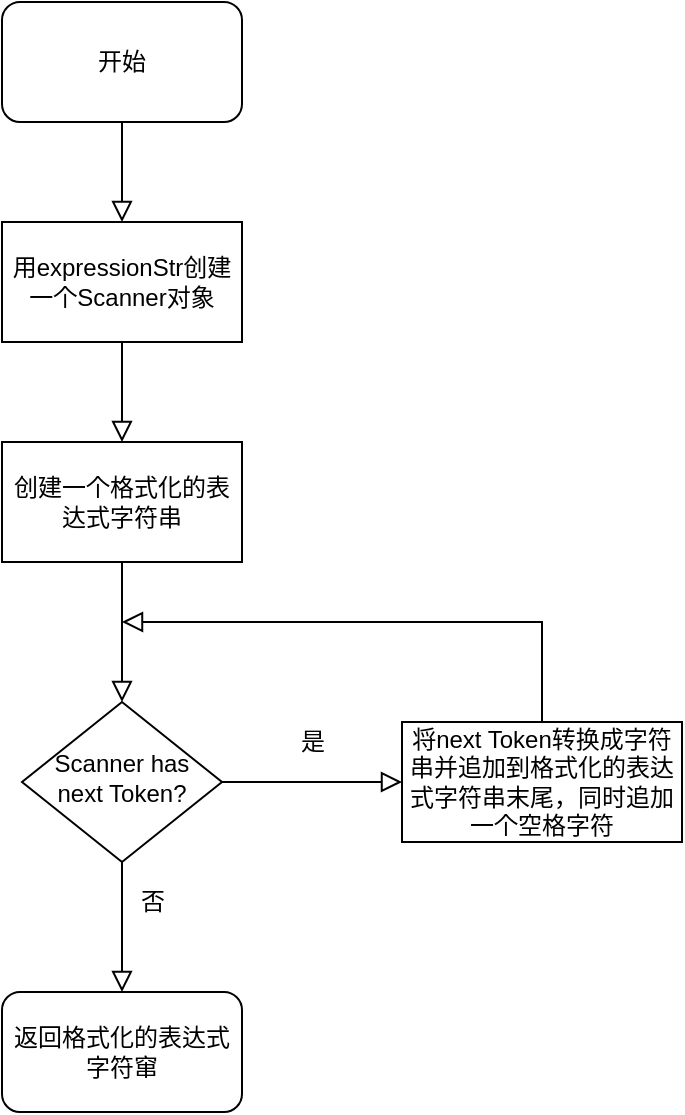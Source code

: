 <mxfile version="19.0.3" type="device"><diagram id="C5RBs43oDa-KdzZeNtuy" name="Page-1"><mxGraphModel dx="1102" dy="790" grid="1" gridSize="10" guides="1" tooltips="1" connect="1" arrows="1" fold="1" page="1" pageScale="1" pageWidth="827" pageHeight="1169" math="0" shadow="0"><root><mxCell id="WIyWlLk6GJQsqaUBKTNV-0"/><mxCell id="WIyWlLk6GJQsqaUBKTNV-1" parent="WIyWlLk6GJQsqaUBKTNV-0"/><mxCell id="A8FqsgkfZbSfSh578EId-0" value="" style="rounded=0;html=1;jettySize=auto;orthogonalLoop=1;fontSize=11;endArrow=block;endFill=0;endSize=8;strokeWidth=1;shadow=0;labelBackgroundColor=none;edgeStyle=orthogonalEdgeStyle;exitX=0.5;exitY=1;exitDx=0;exitDy=0;entryX=0.5;entryY=0;entryDx=0;entryDy=0;" edge="1" parent="WIyWlLk6GJQsqaUBKTNV-1" source="A8FqsgkfZbSfSh578EId-1" target="A8FqsgkfZbSfSh578EId-2"><mxGeometry relative="1" as="geometry"><mxPoint x="179.5" y="90" as="sourcePoint"/><mxPoint x="180" y="150" as="targetPoint"/></mxGeometry></mxCell><mxCell id="A8FqsgkfZbSfSh578EId-1" value="开始" style="rounded=1;whiteSpace=wrap;html=1;" vertex="1" parent="WIyWlLk6GJQsqaUBKTNV-1"><mxGeometry x="120" y="30" width="120" height="60" as="geometry"/></mxCell><mxCell id="A8FqsgkfZbSfSh578EId-2" value="用expressionStr创建一个Scanner对象" style="rounded=0;whiteSpace=wrap;html=1;" vertex="1" parent="WIyWlLk6GJQsqaUBKTNV-1"><mxGeometry x="120" y="140" width="120" height="60" as="geometry"/></mxCell><mxCell id="A8FqsgkfZbSfSh578EId-3" value="Scanner has next Token?" style="rhombus;whiteSpace=wrap;html=1;shadow=0;fontFamily=Helvetica;fontSize=12;align=center;strokeWidth=1;spacing=6;spacingTop=-4;" vertex="1" parent="WIyWlLk6GJQsqaUBKTNV-1"><mxGeometry x="130" y="380" width="100" height="80" as="geometry"/></mxCell><mxCell id="A8FqsgkfZbSfSh578EId-4" value="创建一个格式化的表达式字符串" style="rounded=0;whiteSpace=wrap;html=1;" vertex="1" parent="WIyWlLk6GJQsqaUBKTNV-1"><mxGeometry x="120" y="250" width="120" height="60" as="geometry"/></mxCell><mxCell id="A8FqsgkfZbSfSh578EId-5" value="" style="rounded=0;html=1;jettySize=auto;orthogonalLoop=1;fontSize=11;endArrow=block;endFill=0;endSize=8;strokeWidth=1;shadow=0;labelBackgroundColor=none;edgeStyle=orthogonalEdgeStyle;exitX=0.5;exitY=1;exitDx=0;exitDy=0;entryX=0.5;entryY=0;entryDx=0;entryDy=0;" edge="1" parent="WIyWlLk6GJQsqaUBKTNV-1" source="A8FqsgkfZbSfSh578EId-2" target="A8FqsgkfZbSfSh578EId-4"><mxGeometry relative="1" as="geometry"><mxPoint x="179.5" y="210" as="sourcePoint"/><mxPoint x="180" y="260" as="targetPoint"/></mxGeometry></mxCell><mxCell id="A8FqsgkfZbSfSh578EId-7" value="" style="rounded=0;html=1;jettySize=auto;orthogonalLoop=1;fontSize=11;endArrow=block;endFill=0;endSize=8;strokeWidth=1;shadow=0;labelBackgroundColor=none;edgeStyle=orthogonalEdgeStyle;exitX=0.5;exitY=1;exitDx=0;exitDy=0;entryX=0.5;entryY=0;entryDx=0;entryDy=0;" edge="1" parent="WIyWlLk6GJQsqaUBKTNV-1" source="A8FqsgkfZbSfSh578EId-4" target="A8FqsgkfZbSfSh578EId-3"><mxGeometry relative="1" as="geometry"><mxPoint x="220" y="330" as="sourcePoint"/><mxPoint x="220" y="380" as="targetPoint"/></mxGeometry></mxCell><mxCell id="A8FqsgkfZbSfSh578EId-8" value="将next Token转换成字符串并追加到格式化的表达式字符串末尾，同时追加一个空格字符" style="rounded=0;whiteSpace=wrap;html=1;" vertex="1" parent="WIyWlLk6GJQsqaUBKTNV-1"><mxGeometry x="320" y="390" width="140" height="60" as="geometry"/></mxCell><mxCell id="A8FqsgkfZbSfSh578EId-9" value="返回格式化的表达式字符窜" style="rounded=1;whiteSpace=wrap;html=1;" vertex="1" parent="WIyWlLk6GJQsqaUBKTNV-1"><mxGeometry x="120" y="525" width="120" height="60" as="geometry"/></mxCell><mxCell id="A8FqsgkfZbSfSh578EId-10" value="" style="rounded=0;html=1;jettySize=auto;orthogonalLoop=1;fontSize=11;endArrow=block;endFill=0;endSize=8;strokeWidth=1;shadow=0;labelBackgroundColor=none;edgeStyle=orthogonalEdgeStyle;exitX=0.5;exitY=1;exitDx=0;exitDy=0;entryX=0.5;entryY=0;entryDx=0;entryDy=0;" edge="1" parent="WIyWlLk6GJQsqaUBKTNV-1" source="A8FqsgkfZbSfSh578EId-3" target="A8FqsgkfZbSfSh578EId-9"><mxGeometry relative="1" as="geometry"><mxPoint x="200" y="480" as="sourcePoint"/><mxPoint x="200" y="530" as="targetPoint"/></mxGeometry></mxCell><mxCell id="A8FqsgkfZbSfSh578EId-11" value="否" style="text;html=1;align=center;verticalAlign=middle;resizable=0;points=[];autosize=1;strokeColor=none;fillColor=none;" vertex="1" parent="WIyWlLk6GJQsqaUBKTNV-1"><mxGeometry x="180" y="470" width="30" height="20" as="geometry"/></mxCell><mxCell id="A8FqsgkfZbSfSh578EId-17" value="" style="rounded=0;html=1;jettySize=auto;orthogonalLoop=1;fontSize=11;endArrow=block;endFill=0;endSize=8;strokeWidth=1;shadow=0;labelBackgroundColor=none;edgeStyle=orthogonalEdgeStyle;exitX=1;exitY=0.5;exitDx=0;exitDy=0;entryX=0;entryY=0.5;entryDx=0;entryDy=0;" edge="1" parent="WIyWlLk6GJQsqaUBKTNV-1" source="A8FqsgkfZbSfSh578EId-3" target="A8FqsgkfZbSfSh578EId-8"><mxGeometry relative="1" as="geometry"><mxPoint x="190" y="320" as="sourcePoint"/><mxPoint x="190" y="390" as="targetPoint"/></mxGeometry></mxCell><mxCell id="A8FqsgkfZbSfSh578EId-18" value="是" style="text;html=1;align=center;verticalAlign=middle;resizable=0;points=[];autosize=1;strokeColor=none;fillColor=none;" vertex="1" parent="WIyWlLk6GJQsqaUBKTNV-1"><mxGeometry x="260" y="390" width="30" height="20" as="geometry"/></mxCell><mxCell id="A8FqsgkfZbSfSh578EId-19" value="" style="rounded=0;html=1;jettySize=auto;orthogonalLoop=1;fontSize=11;endArrow=block;endFill=0;endSize=8;strokeWidth=1;shadow=0;labelBackgroundColor=none;edgeStyle=orthogonalEdgeStyle;exitX=0.5;exitY=0;exitDx=0;exitDy=0;" edge="1" parent="WIyWlLk6GJQsqaUBKTNV-1" source="A8FqsgkfZbSfSh578EId-8"><mxGeometry relative="1" as="geometry"><mxPoint x="410" y="340" as="sourcePoint"/><mxPoint x="180" y="340" as="targetPoint"/><Array as="points"><mxPoint x="390" y="340"/><mxPoint x="290" y="340"/></Array></mxGeometry></mxCell></root></mxGraphModel></diagram></mxfile>